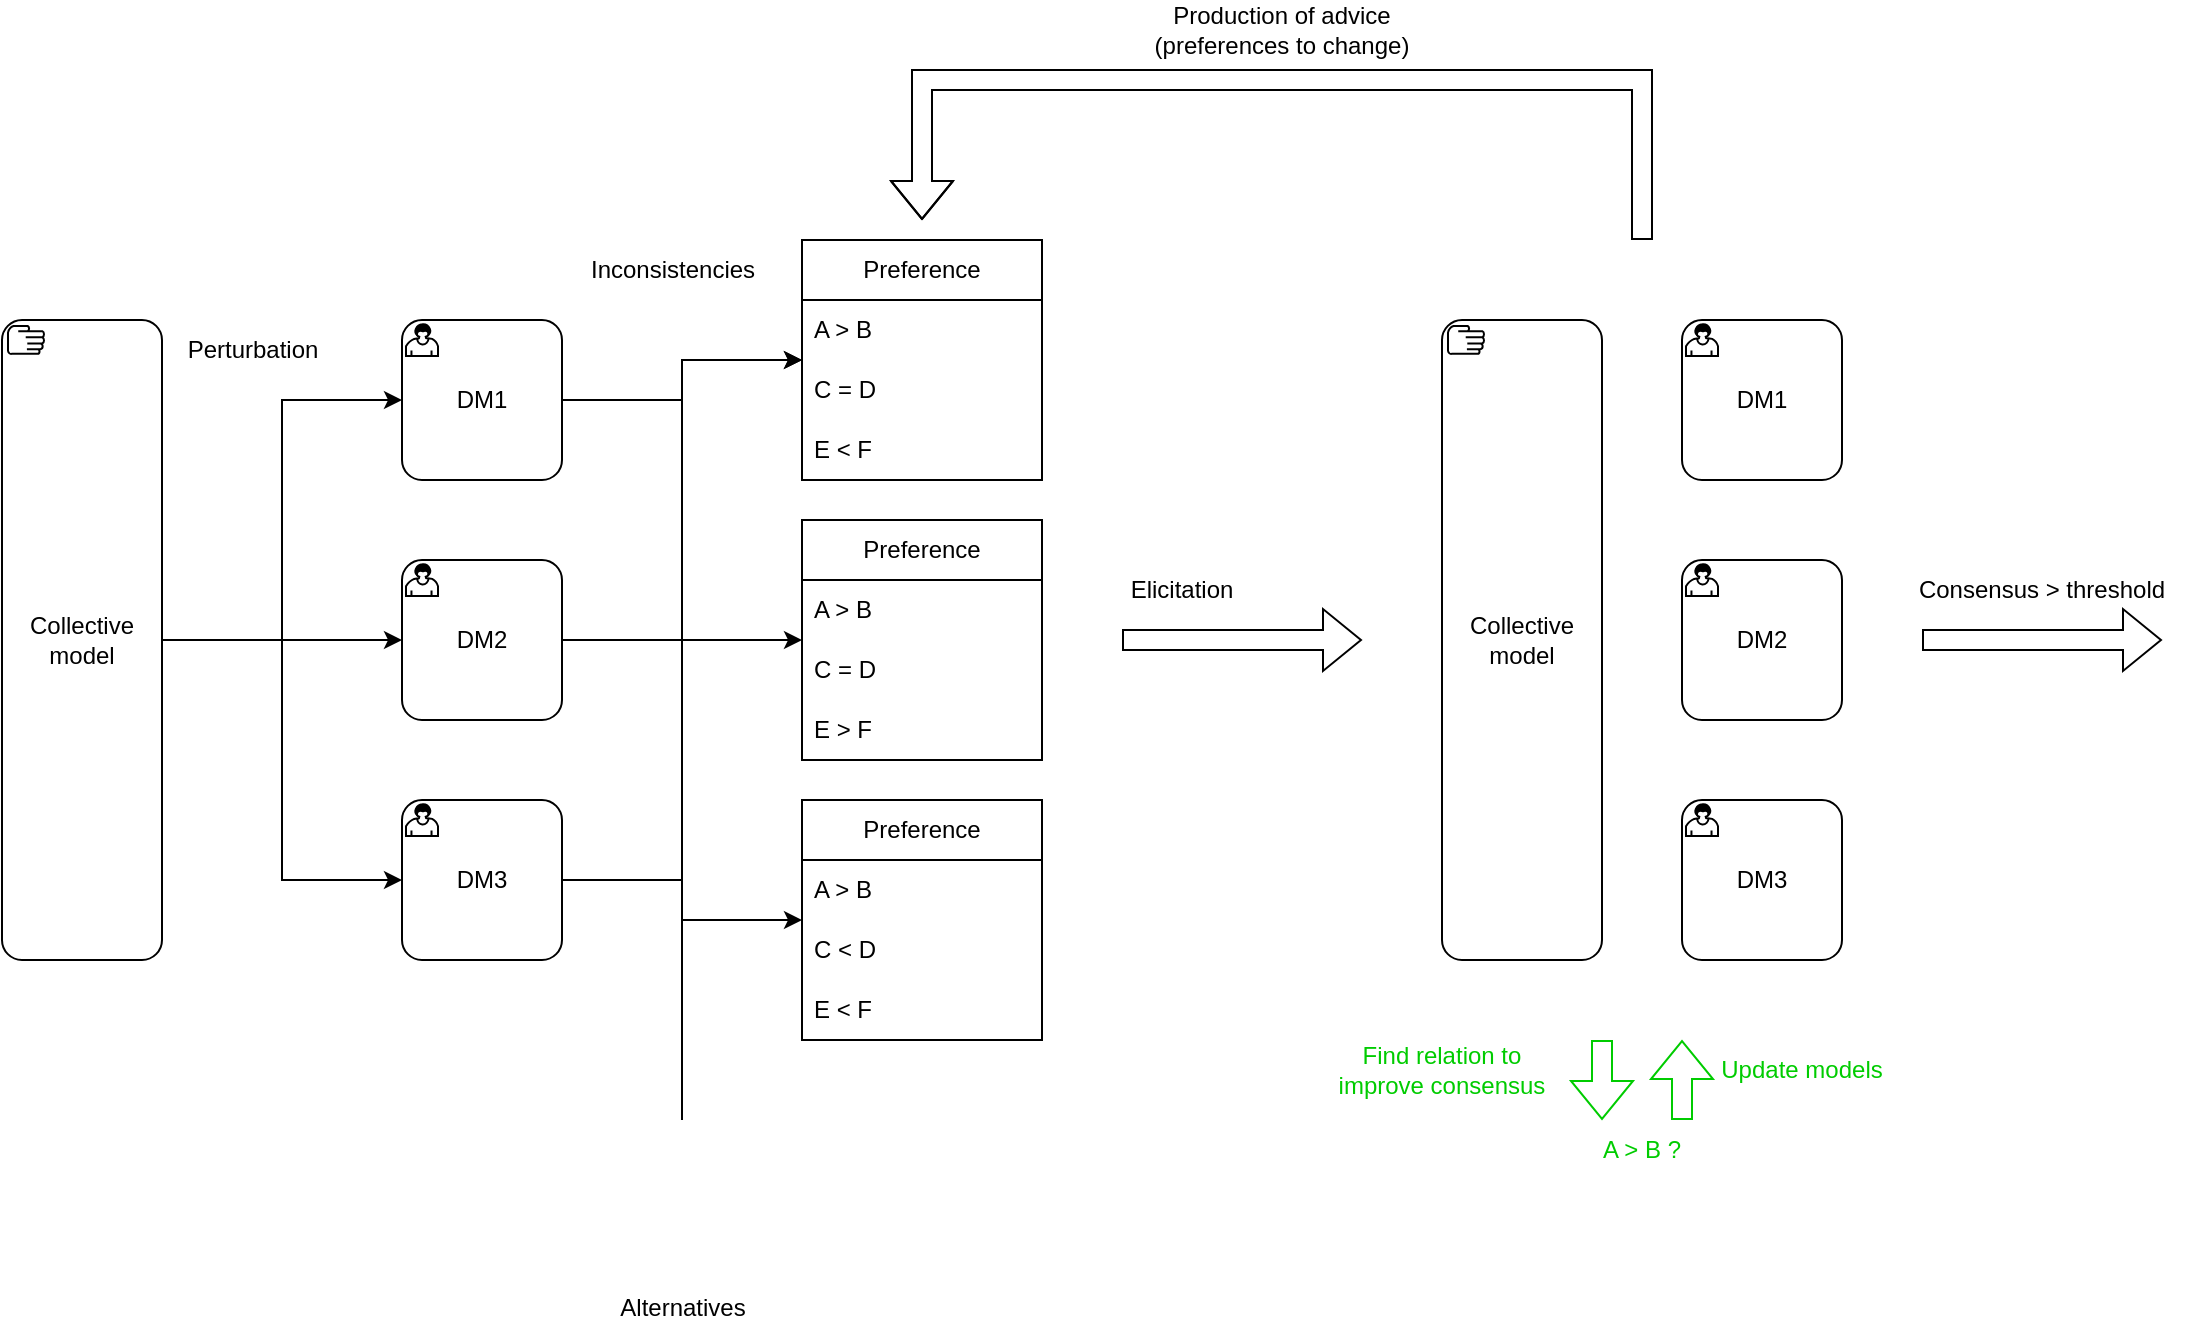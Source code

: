 <mxfile version="24.7.8">
  <diagram name="Page-1" id="FQEeyu29OBMT3x3ZbnN-">
    <mxGraphModel dx="2074" dy="1598" grid="1" gridSize="10" guides="1" tooltips="1" connect="1" arrows="1" fold="1" page="0" pageScale="1" pageWidth="827" pageHeight="1169" math="0" shadow="0">
      <root>
        <mxCell id="0" />
        <mxCell id="1" parent="0" />
        <mxCell id="kSP38HxnGxbYBPMSqh5L-5" value="Alternatives" style="shape=image;html=1;verticalAlign=top;verticalLabelPosition=bottom;labelBackgroundColor=#ffffff;imageAspect=0;aspect=fixed;image=https://cdn2.iconfinder.com/data/icons/font-awesome/1792/table-128.png" parent="1" vertex="1">
          <mxGeometry x="300" y="400" width="80" height="80" as="geometry" />
        </mxCell>
        <mxCell id="kSP38HxnGxbYBPMSqh5L-20" value="Preference" style="swimlane;fontStyle=0;childLayout=stackLayout;horizontal=1;startSize=30;horizontalStack=0;resizeParent=1;resizeParentMax=0;resizeLast=0;collapsible=1;marginBottom=0;whiteSpace=wrap;html=1;" parent="1" vertex="1">
          <mxGeometry x="400" y="-40" width="120" height="120" as="geometry" />
        </mxCell>
        <mxCell id="kSP38HxnGxbYBPMSqh5L-21" value="A &amp;gt; B" style="text;strokeColor=none;fillColor=none;align=left;verticalAlign=middle;spacingLeft=4;spacingRight=4;overflow=hidden;points=[[0,0.5],[1,0.5]];portConstraint=eastwest;rotatable=0;whiteSpace=wrap;html=1;" parent="kSP38HxnGxbYBPMSqh5L-20" vertex="1">
          <mxGeometry y="30" width="120" height="30" as="geometry" />
        </mxCell>
        <mxCell id="kSP38HxnGxbYBPMSqh5L-22" value="C = D" style="text;strokeColor=none;fillColor=none;align=left;verticalAlign=middle;spacingLeft=4;spacingRight=4;overflow=hidden;points=[[0,0.5],[1,0.5]];portConstraint=eastwest;rotatable=0;whiteSpace=wrap;html=1;" parent="kSP38HxnGxbYBPMSqh5L-20" vertex="1">
          <mxGeometry y="60" width="120" height="30" as="geometry" />
        </mxCell>
        <mxCell id="kSP38HxnGxbYBPMSqh5L-23" value="E &amp;lt; F" style="text;strokeColor=none;fillColor=none;align=left;verticalAlign=middle;spacingLeft=4;spacingRight=4;overflow=hidden;points=[[0,0.5],[1,0.5]];portConstraint=eastwest;rotatable=0;whiteSpace=wrap;html=1;" parent="kSP38HxnGxbYBPMSqh5L-20" vertex="1">
          <mxGeometry y="90" width="120" height="30" as="geometry" />
        </mxCell>
        <mxCell id="kSP38HxnGxbYBPMSqh5L-24" value="Preference" style="swimlane;fontStyle=0;childLayout=stackLayout;horizontal=1;startSize=30;horizontalStack=0;resizeParent=1;resizeParentMax=0;resizeLast=0;collapsible=1;marginBottom=0;whiteSpace=wrap;html=1;" parent="1" vertex="1">
          <mxGeometry x="400" y="100" width="120" height="120" as="geometry" />
        </mxCell>
        <mxCell id="kSP38HxnGxbYBPMSqh5L-25" value="A &amp;gt; B" style="text;strokeColor=none;fillColor=none;align=left;verticalAlign=middle;spacingLeft=4;spacingRight=4;overflow=hidden;points=[[0,0.5],[1,0.5]];portConstraint=eastwest;rotatable=0;whiteSpace=wrap;html=1;" parent="kSP38HxnGxbYBPMSqh5L-24" vertex="1">
          <mxGeometry y="30" width="120" height="30" as="geometry" />
        </mxCell>
        <mxCell id="kSP38HxnGxbYBPMSqh5L-26" value="C = D" style="text;strokeColor=none;fillColor=none;align=left;verticalAlign=middle;spacingLeft=4;spacingRight=4;overflow=hidden;points=[[0,0.5],[1,0.5]];portConstraint=eastwest;rotatable=0;whiteSpace=wrap;html=1;" parent="kSP38HxnGxbYBPMSqh5L-24" vertex="1">
          <mxGeometry y="60" width="120" height="30" as="geometry" />
        </mxCell>
        <mxCell id="kSP38HxnGxbYBPMSqh5L-27" value="E &amp;gt; F" style="text;strokeColor=none;fillColor=none;align=left;verticalAlign=middle;spacingLeft=4;spacingRight=4;overflow=hidden;points=[[0,0.5],[1,0.5]];portConstraint=eastwest;rotatable=0;whiteSpace=wrap;html=1;" parent="kSP38HxnGxbYBPMSqh5L-24" vertex="1">
          <mxGeometry y="90" width="120" height="30" as="geometry" />
        </mxCell>
        <mxCell id="kSP38HxnGxbYBPMSqh5L-28" value="Preference" style="swimlane;fontStyle=0;childLayout=stackLayout;horizontal=1;startSize=30;horizontalStack=0;resizeParent=1;resizeParentMax=0;resizeLast=0;collapsible=1;marginBottom=0;whiteSpace=wrap;html=1;" parent="1" vertex="1">
          <mxGeometry x="400" y="240" width="120" height="120" as="geometry" />
        </mxCell>
        <mxCell id="kSP38HxnGxbYBPMSqh5L-29" value="A &amp;gt; B" style="text;strokeColor=none;fillColor=none;align=left;verticalAlign=middle;spacingLeft=4;spacingRight=4;overflow=hidden;points=[[0,0.5],[1,0.5]];portConstraint=eastwest;rotatable=0;whiteSpace=wrap;html=1;" parent="kSP38HxnGxbYBPMSqh5L-28" vertex="1">
          <mxGeometry y="30" width="120" height="30" as="geometry" />
        </mxCell>
        <mxCell id="kSP38HxnGxbYBPMSqh5L-30" value="C &amp;lt; D" style="text;strokeColor=none;fillColor=none;align=left;verticalAlign=middle;spacingLeft=4;spacingRight=4;overflow=hidden;points=[[0,0.5],[1,0.5]];portConstraint=eastwest;rotatable=0;whiteSpace=wrap;html=1;" parent="kSP38HxnGxbYBPMSqh5L-28" vertex="1">
          <mxGeometry y="60" width="120" height="30" as="geometry" />
        </mxCell>
        <mxCell id="kSP38HxnGxbYBPMSqh5L-31" value="E &amp;lt; F" style="text;strokeColor=none;fillColor=none;align=left;verticalAlign=middle;spacingLeft=4;spacingRight=4;overflow=hidden;points=[[0,0.5],[1,0.5]];portConstraint=eastwest;rotatable=0;whiteSpace=wrap;html=1;" parent="kSP38HxnGxbYBPMSqh5L-28" vertex="1">
          <mxGeometry y="90" width="120" height="30" as="geometry" />
        </mxCell>
        <mxCell id="kSP38HxnGxbYBPMSqh5L-33" value="" style="shape=flexArrow;endArrow=classic;html=1;rounded=0;" parent="1" edge="1">
          <mxGeometry width="50" height="50" relative="1" as="geometry">
            <mxPoint x="560" y="160" as="sourcePoint" />
            <mxPoint x="680" y="160" as="targetPoint" />
          </mxGeometry>
        </mxCell>
        <mxCell id="kSP38HxnGxbYBPMSqh5L-34" value="Elicitation" style="text;html=1;align=center;verticalAlign=middle;whiteSpace=wrap;rounded=0;" parent="1" vertex="1">
          <mxGeometry x="560" y="120" width="60" height="30" as="geometry" />
        </mxCell>
        <mxCell id="ya6sWpMCBIsRNnBqim_g-29" value="&lt;div&gt;Collective model&lt;/div&gt;" style="points=[[0.25,0,0],[0.5,0,0],[0.75,0,0],[1,0.25,0],[1,0.5,0],[1,0.75,0],[0.75,1,0],[0.5,1,0],[0.25,1,0],[0,0.75,0],[0,0.5,0],[0,0.25,0]];shape=mxgraph.bpmn.task;whiteSpace=wrap;rectStyle=rounded;size=10;html=1;container=1;expand=0;collapsible=0;taskMarker=manual;" parent="1" vertex="1">
          <mxGeometry width="80" height="320" as="geometry" />
        </mxCell>
        <mxCell id="ya6sWpMCBIsRNnBqim_g-34" value="DM1" style="points=[[0.25,0,0],[0.5,0,0],[0.75,0,0],[1,0.25,0],[1,0.5,0],[1,0.75,0],[0.75,1,0],[0.5,1,0],[0.25,1,0],[0,0.75,0],[0,0.5,0],[0,0.25,0]];shape=mxgraph.bpmn.task;whiteSpace=wrap;rectStyle=rounded;size=10;html=1;container=1;expand=0;collapsible=0;taskMarker=user;" parent="1" vertex="1">
          <mxGeometry x="200" width="80" height="80" as="geometry" />
        </mxCell>
        <mxCell id="ya6sWpMCBIsRNnBqim_g-35" value="DM2" style="points=[[0.25,0,0],[0.5,0,0],[0.75,0,0],[1,0.25,0],[1,0.5,0],[1,0.75,0],[0.75,1,0],[0.5,1,0],[0.25,1,0],[0,0.75,0],[0,0.5,0],[0,0.25,0]];shape=mxgraph.bpmn.task;whiteSpace=wrap;rectStyle=rounded;size=10;html=1;container=1;expand=0;collapsible=0;taskMarker=user;" parent="1" vertex="1">
          <mxGeometry x="200" y="120" width="80" height="80" as="geometry" />
        </mxCell>
        <mxCell id="ya6sWpMCBIsRNnBqim_g-36" value="&lt;div&gt;DM3&lt;/div&gt;" style="points=[[0.25,0,0],[0.5,0,0],[0.75,0,0],[1,0.25,0],[1,0.5,0],[1,0.75,0],[0.75,1,0],[0.5,1,0],[0.25,1,0],[0,0.75,0],[0,0.5,0],[0,0.25,0]];shape=mxgraph.bpmn.task;whiteSpace=wrap;rectStyle=rounded;size=10;html=1;container=1;expand=0;collapsible=0;taskMarker=user;" parent="1" vertex="1">
          <mxGeometry x="200" y="240" width="80" height="80" as="geometry" />
        </mxCell>
        <mxCell id="ya6sWpMCBIsRNnBqim_g-37" value="" style="endArrow=classic;html=1;rounded=0;edgeStyle=elbowEdgeStyle;" parent="1" source="ya6sWpMCBIsRNnBqim_g-29" target="ya6sWpMCBIsRNnBqim_g-34" edge="1">
          <mxGeometry width="50" height="50" relative="1" as="geometry">
            <mxPoint x="340" y="140" as="sourcePoint" />
            <mxPoint x="390" y="90" as="targetPoint" />
          </mxGeometry>
        </mxCell>
        <mxCell id="ya6sWpMCBIsRNnBqim_g-38" value="" style="endArrow=classic;html=1;rounded=0;edgeStyle=elbowEdgeStyle;" parent="1" source="ya6sWpMCBIsRNnBqim_g-29" target="ya6sWpMCBIsRNnBqim_g-35" edge="1">
          <mxGeometry width="50" height="50" relative="1" as="geometry">
            <mxPoint x="90" y="146" as="sourcePoint" />
            <mxPoint x="210" y="74" as="targetPoint" />
          </mxGeometry>
        </mxCell>
        <mxCell id="ya6sWpMCBIsRNnBqim_g-39" value="" style="endArrow=classic;html=1;rounded=0;edgeStyle=elbowEdgeStyle;" parent="1" source="ya6sWpMCBIsRNnBqim_g-29" target="ya6sWpMCBIsRNnBqim_g-36" edge="1">
          <mxGeometry width="50" height="50" relative="1" as="geometry">
            <mxPoint x="90" y="170" as="sourcePoint" />
            <mxPoint x="210" y="170" as="targetPoint" />
          </mxGeometry>
        </mxCell>
        <mxCell id="ya6sWpMCBIsRNnBqim_g-40" value="&lt;div&gt;Perturbation&lt;/div&gt;" style="text;html=1;align=center;verticalAlign=middle;resizable=0;points=[];autosize=1;strokeColor=none;fillColor=none;" parent="1" vertex="1">
          <mxGeometry x="80" width="90" height="30" as="geometry" />
        </mxCell>
        <mxCell id="ya6sWpMCBIsRNnBqim_g-46" value="" style="endArrow=classic;html=1;rounded=0;edgeStyle=elbowEdgeStyle;" parent="1" source="ya6sWpMCBIsRNnBqim_g-34" target="kSP38HxnGxbYBPMSqh5L-20" edge="1">
          <mxGeometry width="50" height="50" relative="1" as="geometry">
            <mxPoint x="90" y="170" as="sourcePoint" />
            <mxPoint x="210" y="50" as="targetPoint" />
          </mxGeometry>
        </mxCell>
        <mxCell id="ya6sWpMCBIsRNnBqim_g-47" value="" style="endArrow=classic;html=1;rounded=0;edgeStyle=elbowEdgeStyle;" parent="1" source="ya6sWpMCBIsRNnBqim_g-35" target="kSP38HxnGxbYBPMSqh5L-24" edge="1">
          <mxGeometry width="50" height="50" relative="1" as="geometry">
            <mxPoint x="290" y="50" as="sourcePoint" />
            <mxPoint x="410" y="30" as="targetPoint" />
          </mxGeometry>
        </mxCell>
        <mxCell id="ya6sWpMCBIsRNnBqim_g-48" value="" style="endArrow=classic;html=1;rounded=0;edgeStyle=elbowEdgeStyle;" parent="1" source="ya6sWpMCBIsRNnBqim_g-36" target="kSP38HxnGxbYBPMSqh5L-28" edge="1">
          <mxGeometry width="50" height="50" relative="1" as="geometry">
            <mxPoint x="290" y="170" as="sourcePoint" />
            <mxPoint x="410" y="170" as="targetPoint" />
          </mxGeometry>
        </mxCell>
        <mxCell id="ya6sWpMCBIsRNnBqim_g-49" value="" style="endArrow=classic;html=1;rounded=0;edgeStyle=orthogonalEdgeStyle;jumpStyle=none;" parent="1" source="kSP38HxnGxbYBPMSqh5L-5" target="kSP38HxnGxbYBPMSqh5L-20" edge="1">
          <mxGeometry width="50" height="50" relative="1" as="geometry">
            <mxPoint x="239" y="350" as="sourcePoint" />
            <mxPoint x="359" y="370" as="targetPoint" />
            <Array as="points">
              <mxPoint x="340" y="20" />
            </Array>
          </mxGeometry>
        </mxCell>
        <mxCell id="ya6sWpMCBIsRNnBqim_g-50" value="Inconsistencies" style="text;html=1;align=center;verticalAlign=middle;resizable=0;points=[];autosize=1;strokeColor=none;fillColor=none;" parent="1" vertex="1">
          <mxGeometry x="279.5" y="-40" width="110" height="30" as="geometry" />
        </mxCell>
        <mxCell id="ya6sWpMCBIsRNnBqim_g-51" value="DM1" style="points=[[0.25,0,0],[0.5,0,0],[0.75,0,0],[1,0.25,0],[1,0.5,0],[1,0.75,0],[0.75,1,0],[0.5,1,0],[0.25,1,0],[0,0.75,0],[0,0.5,0],[0,0.25,0]];shape=mxgraph.bpmn.task;whiteSpace=wrap;rectStyle=rounded;size=10;html=1;container=1;expand=0;collapsible=0;taskMarker=user;" parent="1" vertex="1">
          <mxGeometry x="840" width="80" height="80" as="geometry" />
        </mxCell>
        <mxCell id="ya6sWpMCBIsRNnBqim_g-52" value="DM2" style="points=[[0.25,0,0],[0.5,0,0],[0.75,0,0],[1,0.25,0],[1,0.5,0],[1,0.75,0],[0.75,1,0],[0.5,1,0],[0.25,1,0],[0,0.75,0],[0,0.5,0],[0,0.25,0]];shape=mxgraph.bpmn.task;whiteSpace=wrap;rectStyle=rounded;size=10;html=1;container=1;expand=0;collapsible=0;taskMarker=user;" parent="1" vertex="1">
          <mxGeometry x="840" y="120" width="80" height="80" as="geometry" />
        </mxCell>
        <mxCell id="ya6sWpMCBIsRNnBqim_g-53" value="&lt;div&gt;DM3&lt;/div&gt;" style="points=[[0.25,0,0],[0.5,0,0],[0.75,0,0],[1,0.25,0],[1,0.5,0],[1,0.75,0],[0.75,1,0],[0.5,1,0],[0.25,1,0],[0,0.75,0],[0,0.5,0],[0,0.25,0]];shape=mxgraph.bpmn.task;whiteSpace=wrap;rectStyle=rounded;size=10;html=1;container=1;expand=0;collapsible=0;taskMarker=user;" parent="1" vertex="1">
          <mxGeometry x="840" y="240" width="80" height="80" as="geometry" />
        </mxCell>
        <mxCell id="ya6sWpMCBIsRNnBqim_g-54" value="&lt;div&gt;Collective model&lt;/div&gt;" style="points=[[0.25,0,0],[0.5,0,0],[0.75,0,0],[1,0.25,0],[1,0.5,0],[1,0.75,0],[0.75,1,0],[0.5,1,0],[0.25,1,0],[0,0.75,0],[0,0.5,0],[0,0.25,0]];shape=mxgraph.bpmn.task;whiteSpace=wrap;rectStyle=rounded;size=10;html=1;container=1;expand=0;collapsible=0;taskMarker=manual;" parent="1" vertex="1">
          <mxGeometry x="720" width="80" height="320" as="geometry" />
        </mxCell>
        <mxCell id="ya6sWpMCBIsRNnBqim_g-63" value="" style="shape=flexArrow;endArrow=classic;html=1;rounded=0;strokeColor=#00CC00;fontColor=#00CC00;" parent="1" edge="1">
          <mxGeometry width="50" height="50" relative="1" as="geometry">
            <mxPoint x="800" y="360" as="sourcePoint" />
            <mxPoint x="800" y="400" as="targetPoint" />
          </mxGeometry>
        </mxCell>
        <mxCell id="ya6sWpMCBIsRNnBqim_g-66" value="A &amp;gt; B ?" style="text;html=1;align=center;verticalAlign=middle;whiteSpace=wrap;rounded=0;strokeColor=none;fontColor=#00CC00;" parent="1" vertex="1">
          <mxGeometry x="790" y="400" width="60" height="30" as="geometry" />
        </mxCell>
        <mxCell id="ya6sWpMCBIsRNnBqim_g-67" value="" style="shape=flexArrow;endArrow=classic;html=1;rounded=0;strokeColor=#00CC00;fontColor=#00CC00;" parent="1" edge="1">
          <mxGeometry width="50" height="50" relative="1" as="geometry">
            <mxPoint x="840" y="400" as="sourcePoint" />
            <mxPoint x="840" y="360" as="targetPoint" />
          </mxGeometry>
        </mxCell>
        <mxCell id="ya6sWpMCBIsRNnBqim_g-69" value="Update models" style="text;html=1;align=center;verticalAlign=middle;whiteSpace=wrap;rounded=0;strokeColor=none;fontColor=#00CC00;" parent="1" vertex="1">
          <mxGeometry x="840" y="360" width="120" height="30" as="geometry" />
        </mxCell>
        <mxCell id="ya6sWpMCBIsRNnBqim_g-70" value="Find relation to improve consensus" style="text;html=1;align=center;verticalAlign=middle;whiteSpace=wrap;rounded=0;strokeColor=none;fontColor=#00CC00;" parent="1" vertex="1">
          <mxGeometry x="660" y="360" width="120" height="30" as="geometry" />
        </mxCell>
        <mxCell id="ya6sWpMCBIsRNnBqim_g-71" value="" style="shape=flexArrow;endArrow=classic;html=1;rounded=0;" parent="1" edge="1">
          <mxGeometry width="50" height="50" relative="1" as="geometry">
            <mxPoint x="960" y="160" as="sourcePoint" />
            <mxPoint x="1080" y="160" as="targetPoint" />
          </mxGeometry>
        </mxCell>
        <mxCell id="ya6sWpMCBIsRNnBqim_g-72" value="Consensus &amp;gt; threshold" style="text;html=1;align=center;verticalAlign=middle;whiteSpace=wrap;rounded=0;" parent="1" vertex="1">
          <mxGeometry x="940" y="120" width="160" height="30" as="geometry" />
        </mxCell>
        <mxCell id="eHeQnt96igoQ6o0KO23u-1" value="" style="shape=flexArrow;endArrow=classic;html=1;rounded=0;edgeStyle=orthogonalEdgeStyle;" parent="1" edge="1">
          <mxGeometry width="50" height="50" relative="1" as="geometry">
            <mxPoint x="820" y="-40" as="sourcePoint" />
            <mxPoint x="460" y="-50" as="targetPoint" />
            <Array as="points">
              <mxPoint x="820" y="-120" />
              <mxPoint x="460" y="-120" />
            </Array>
          </mxGeometry>
        </mxCell>
        <mxCell id="eHeQnt96igoQ6o0KO23u-2" value="Production of advice (preferences to change)" style="text;html=1;align=center;verticalAlign=middle;whiteSpace=wrap;rounded=0;" parent="1" vertex="1">
          <mxGeometry x="560" y="-160" width="160" height="30" as="geometry" />
        </mxCell>
      </root>
    </mxGraphModel>
  </diagram>
</mxfile>

